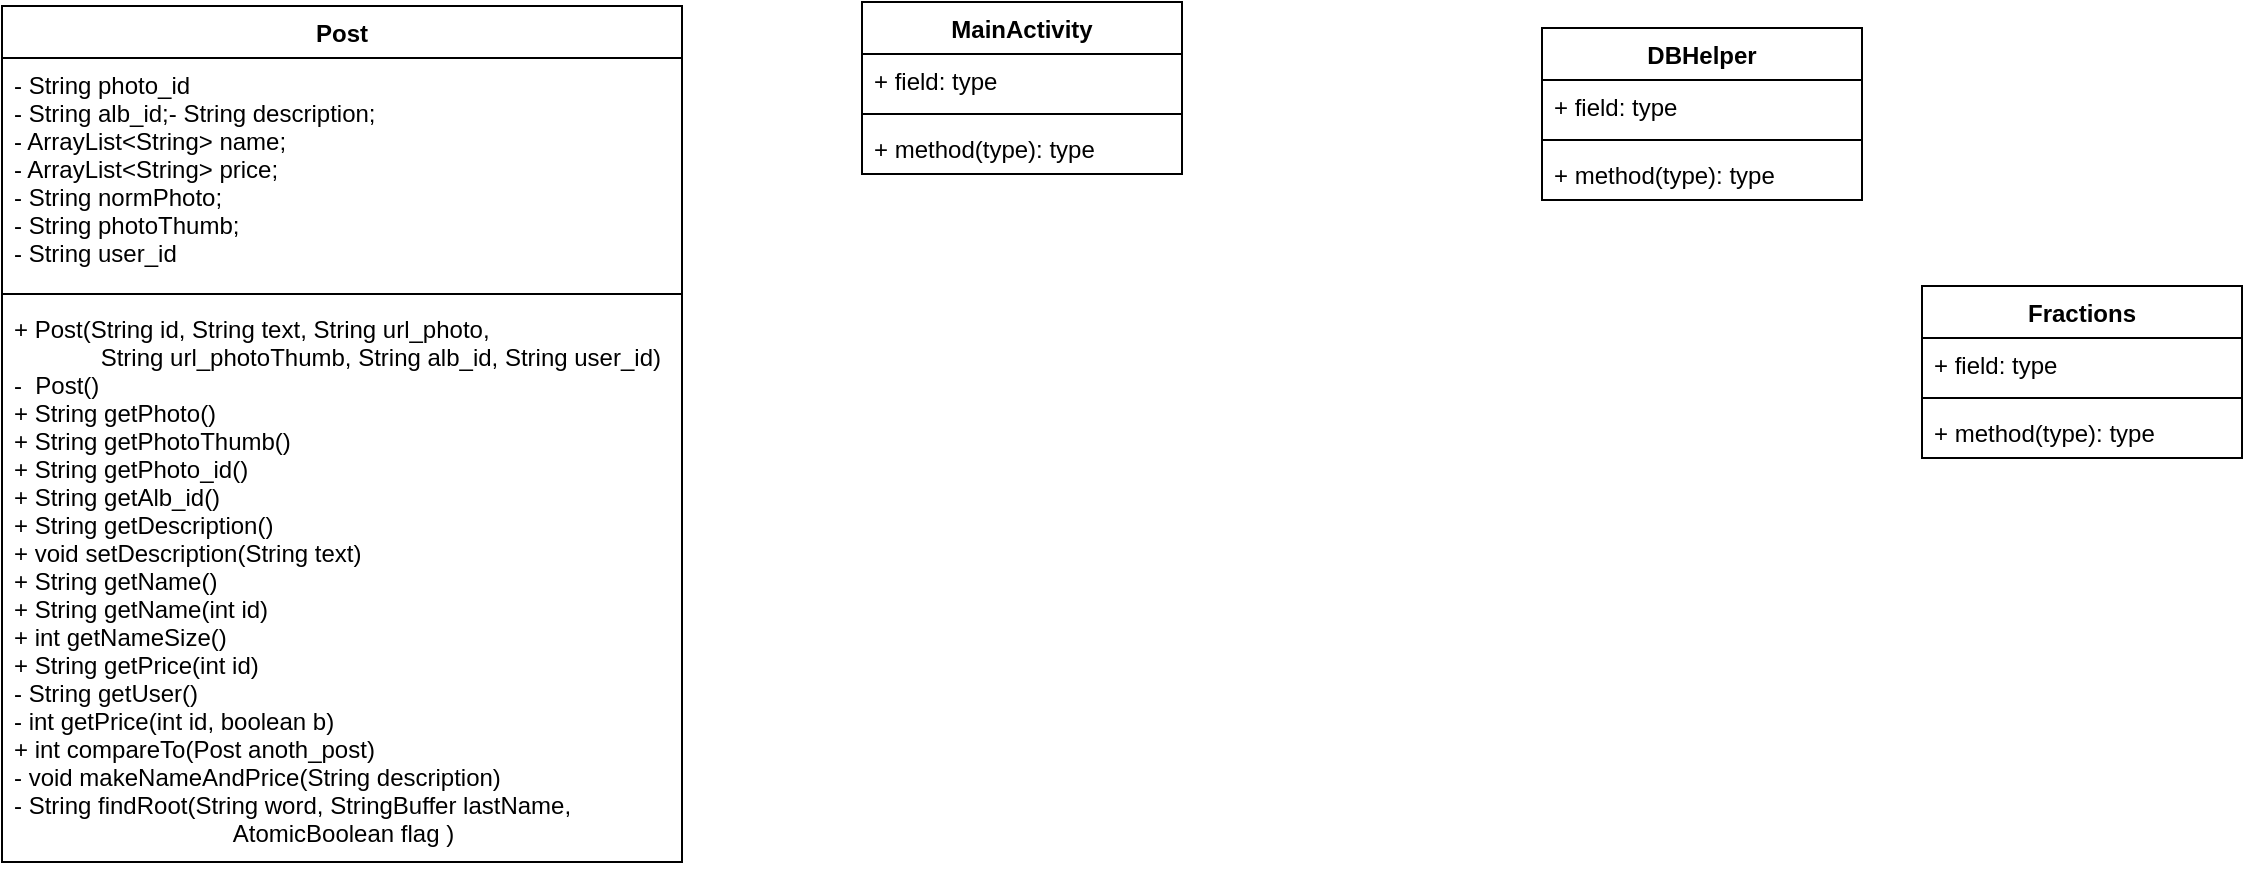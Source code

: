 <mxfile version="10.6.8" type="github"><diagram id="H0TlaPmsUMJZ5l3_36gU" name="Page-1"><mxGraphModel dx="2221" dy="771" grid="1" gridSize="10" guides="1" tooltips="1" connect="1" arrows="1" fold="1" page="1" pageScale="1" pageWidth="827" pageHeight="1169" math="0" shadow="0"><root><mxCell id="0"/><mxCell id="1" parent="0"/><mxCell id="FyV8M_RW5J6ellcxXbuD-1" value="Post" style="swimlane;fontStyle=1;align=center;verticalAlign=top;childLayout=stackLayout;horizontal=1;startSize=26;horizontalStack=0;resizeParent=1;resizeParentMax=0;resizeLast=0;collapsible=1;marginBottom=0;" vertex="1" parent="1"><mxGeometry x="-140" y="90" width="340" height="428" as="geometry"/></mxCell><mxCell id="FyV8M_RW5J6ellcxXbuD-2" value="- String photo_id&#xA;- String alb_id;- String description;&#xA;- ArrayList&lt;String&gt; name;&#xA;- ArrayList&lt;String&gt; price;&#xA;- String normPhoto;&#xA;- String photoThumb;&#xA;- String user_id" style="text;strokeColor=none;fillColor=none;align=left;verticalAlign=top;spacingLeft=4;spacingRight=4;overflow=hidden;rotatable=0;points=[[0,0.5],[1,0.5]];portConstraint=eastwest;" vertex="1" parent="FyV8M_RW5J6ellcxXbuD-1"><mxGeometry y="26" width="340" height="114" as="geometry"/></mxCell><mxCell id="FyV8M_RW5J6ellcxXbuD-3" value="" style="line;strokeWidth=1;fillColor=none;align=left;verticalAlign=middle;spacingTop=-1;spacingLeft=3;spacingRight=3;rotatable=0;labelPosition=right;points=[];portConstraint=eastwest;" vertex="1" parent="FyV8M_RW5J6ellcxXbuD-1"><mxGeometry y="140" width="340" height="8" as="geometry"/></mxCell><mxCell id="FyV8M_RW5J6ellcxXbuD-4" value="+ Post(String id, String text, String url_photo, &#xA;             String url_photoThumb, String alb_id, String user_id)&#xA;-  Post()&#xA;+ String getPhoto()&#xA;+ String getPhotoThumb()&#xA;+ String getPhoto_id()&#xA;+ String getAlb_id()&#xA;+ String getDescription()&#xA;+ void setDescription(String text)&#xA;+ String getName()&#xA;+ String getName(int id)&#xA;+ int getNameSize()&#xA;+ String getPrice(int id)&#xA;- String getUser()&#xA;- int getPrice(int id, boolean b)&#xA;+ int compareTo(Post anoth_post)&#xA;- void makeNameAndPrice(String description)&#xA;- String findRoot(String word, StringBuffer lastName, &#xA;                                 AtomicBoolean flag )" style="text;strokeColor=none;fillColor=none;align=left;verticalAlign=top;spacingLeft=4;spacingRight=4;overflow=hidden;rotatable=0;points=[[0,0.5],[1,0.5]];portConstraint=eastwest;" vertex="1" parent="FyV8M_RW5J6ellcxXbuD-1"><mxGeometry y="148" width="340" height="280" as="geometry"/></mxCell><mxCell id="FyV8M_RW5J6ellcxXbuD-5" value="MainActivity" style="swimlane;fontStyle=1;align=center;verticalAlign=top;childLayout=stackLayout;horizontal=1;startSize=26;horizontalStack=0;resizeParent=1;resizeParentMax=0;resizeLast=0;collapsible=1;marginBottom=0;" vertex="1" parent="1"><mxGeometry x="290" y="88" width="160" height="86" as="geometry"/></mxCell><mxCell id="FyV8M_RW5J6ellcxXbuD-6" value="+ field: type" style="text;strokeColor=none;fillColor=none;align=left;verticalAlign=top;spacingLeft=4;spacingRight=4;overflow=hidden;rotatable=0;points=[[0,0.5],[1,0.5]];portConstraint=eastwest;" vertex="1" parent="FyV8M_RW5J6ellcxXbuD-5"><mxGeometry y="26" width="160" height="26" as="geometry"/></mxCell><mxCell id="FyV8M_RW5J6ellcxXbuD-7" value="" style="line;strokeWidth=1;fillColor=none;align=left;verticalAlign=middle;spacingTop=-1;spacingLeft=3;spacingRight=3;rotatable=0;labelPosition=right;points=[];portConstraint=eastwest;" vertex="1" parent="FyV8M_RW5J6ellcxXbuD-5"><mxGeometry y="52" width="160" height="8" as="geometry"/></mxCell><mxCell id="FyV8M_RW5J6ellcxXbuD-8" value="+ method(type): type" style="text;strokeColor=none;fillColor=none;align=left;verticalAlign=top;spacingLeft=4;spacingRight=4;overflow=hidden;rotatable=0;points=[[0,0.5],[1,0.5]];portConstraint=eastwest;" vertex="1" parent="FyV8M_RW5J6ellcxXbuD-5"><mxGeometry y="60" width="160" height="26" as="geometry"/></mxCell><mxCell id="FyV8M_RW5J6ellcxXbuD-9" value="DBHelper" style="swimlane;fontStyle=1;align=center;verticalAlign=top;childLayout=stackLayout;horizontal=1;startSize=26;horizontalStack=0;resizeParent=1;resizeParentMax=0;resizeLast=0;collapsible=1;marginBottom=0;" vertex="1" parent="1"><mxGeometry x="630" y="101" width="160" height="86" as="geometry"/></mxCell><mxCell id="FyV8M_RW5J6ellcxXbuD-10" value="+ field: type" style="text;strokeColor=none;fillColor=none;align=left;verticalAlign=top;spacingLeft=4;spacingRight=4;overflow=hidden;rotatable=0;points=[[0,0.5],[1,0.5]];portConstraint=eastwest;" vertex="1" parent="FyV8M_RW5J6ellcxXbuD-9"><mxGeometry y="26" width="160" height="26" as="geometry"/></mxCell><mxCell id="FyV8M_RW5J6ellcxXbuD-11" value="" style="line;strokeWidth=1;fillColor=none;align=left;verticalAlign=middle;spacingTop=-1;spacingLeft=3;spacingRight=3;rotatable=0;labelPosition=right;points=[];portConstraint=eastwest;" vertex="1" parent="FyV8M_RW5J6ellcxXbuD-9"><mxGeometry y="52" width="160" height="8" as="geometry"/></mxCell><mxCell id="FyV8M_RW5J6ellcxXbuD-12" value="+ method(type): type" style="text;strokeColor=none;fillColor=none;align=left;verticalAlign=top;spacingLeft=4;spacingRight=4;overflow=hidden;rotatable=0;points=[[0,0.5],[1,0.5]];portConstraint=eastwest;" vertex="1" parent="FyV8M_RW5J6ellcxXbuD-9"><mxGeometry y="60" width="160" height="26" as="geometry"/></mxCell><mxCell id="FyV8M_RW5J6ellcxXbuD-14" value="Fractions" style="swimlane;fontStyle=1;align=center;verticalAlign=top;childLayout=stackLayout;horizontal=1;startSize=26;horizontalStack=0;resizeParent=1;resizeParentMax=0;resizeLast=0;collapsible=1;marginBottom=0;" vertex="1" parent="1"><mxGeometry x="820" y="230" width="160" height="86" as="geometry"/></mxCell><mxCell id="FyV8M_RW5J6ellcxXbuD-15" value="+ field: type" style="text;strokeColor=none;fillColor=none;align=left;verticalAlign=top;spacingLeft=4;spacingRight=4;overflow=hidden;rotatable=0;points=[[0,0.5],[1,0.5]];portConstraint=eastwest;" vertex="1" parent="FyV8M_RW5J6ellcxXbuD-14"><mxGeometry y="26" width="160" height="26" as="geometry"/></mxCell><mxCell id="FyV8M_RW5J6ellcxXbuD-16" value="" style="line;strokeWidth=1;fillColor=none;align=left;verticalAlign=middle;spacingTop=-1;spacingLeft=3;spacingRight=3;rotatable=0;labelPosition=right;points=[];portConstraint=eastwest;" vertex="1" parent="FyV8M_RW5J6ellcxXbuD-14"><mxGeometry y="52" width="160" height="8" as="geometry"/></mxCell><mxCell id="FyV8M_RW5J6ellcxXbuD-17" value="+ method(type): type" style="text;strokeColor=none;fillColor=none;align=left;verticalAlign=top;spacingLeft=4;spacingRight=4;overflow=hidden;rotatable=0;points=[[0,0.5],[1,0.5]];portConstraint=eastwest;" vertex="1" parent="FyV8M_RW5J6ellcxXbuD-14"><mxGeometry y="60" width="160" height="26" as="geometry"/></mxCell></root></mxGraphModel></diagram></mxfile>